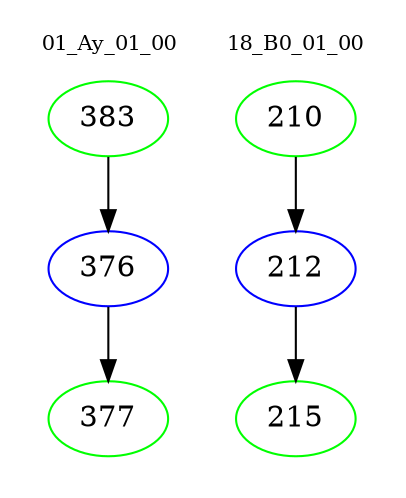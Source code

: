 digraph{
subgraph cluster_0 {
color = white
label = "01_Ay_01_00";
fontsize=10;
T0_383 [label="383", color="green"]
T0_383 -> T0_376 [color="black"]
T0_376 [label="376", color="blue"]
T0_376 -> T0_377 [color="black"]
T0_377 [label="377", color="green"]
}
subgraph cluster_1 {
color = white
label = "18_B0_01_00";
fontsize=10;
T1_210 [label="210", color="green"]
T1_210 -> T1_212 [color="black"]
T1_212 [label="212", color="blue"]
T1_212 -> T1_215 [color="black"]
T1_215 [label="215", color="green"]
}
}
